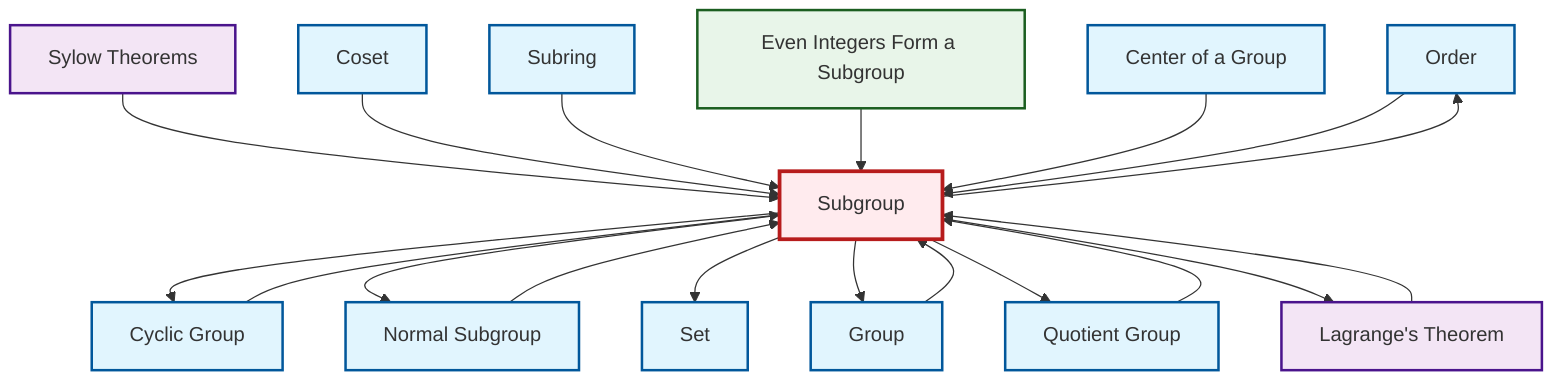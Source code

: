 graph TD
    classDef definition fill:#e1f5fe,stroke:#01579b,stroke-width:2px
    classDef theorem fill:#f3e5f5,stroke:#4a148c,stroke-width:2px
    classDef axiom fill:#fff3e0,stroke:#e65100,stroke-width:2px
    classDef example fill:#e8f5e9,stroke:#1b5e20,stroke-width:2px
    classDef current fill:#ffebee,stroke:#b71c1c,stroke-width:3px
    def-order["Order"]:::definition
    def-group["Group"]:::definition
    def-set["Set"]:::definition
    def-cyclic-group["Cyclic Group"]:::definition
    thm-sylow["Sylow Theorems"]:::theorem
    def-normal-subgroup["Normal Subgroup"]:::definition
    def-subring["Subring"]:::definition
    def-subgroup["Subgroup"]:::definition
    def-quotient-group["Quotient Group"]:::definition
    def-coset["Coset"]:::definition
    thm-lagrange["Lagrange's Theorem"]:::theorem
    ex-even-integers-subgroup["Even Integers Form a Subgroup"]:::example
    def-center-of-group["Center of a Group"]:::definition
    thm-lagrange --> def-subgroup
    def-subgroup --> def-order
    def-normal-subgroup --> def-subgroup
    def-quotient-group --> def-subgroup
    def-subgroup --> def-cyclic-group
    def-subgroup --> def-normal-subgroup
    thm-sylow --> def-subgroup
    def-group --> def-subgroup
    def-subgroup --> def-set
    def-coset --> def-subgroup
    def-subring --> def-subgroup
    ex-even-integers-subgroup --> def-subgroup
    def-cyclic-group --> def-subgroup
    def-center-of-group --> def-subgroup
    def-order --> def-subgroup
    def-subgroup --> def-group
    def-subgroup --> def-quotient-group
    def-subgroup --> thm-lagrange
    class def-subgroup current